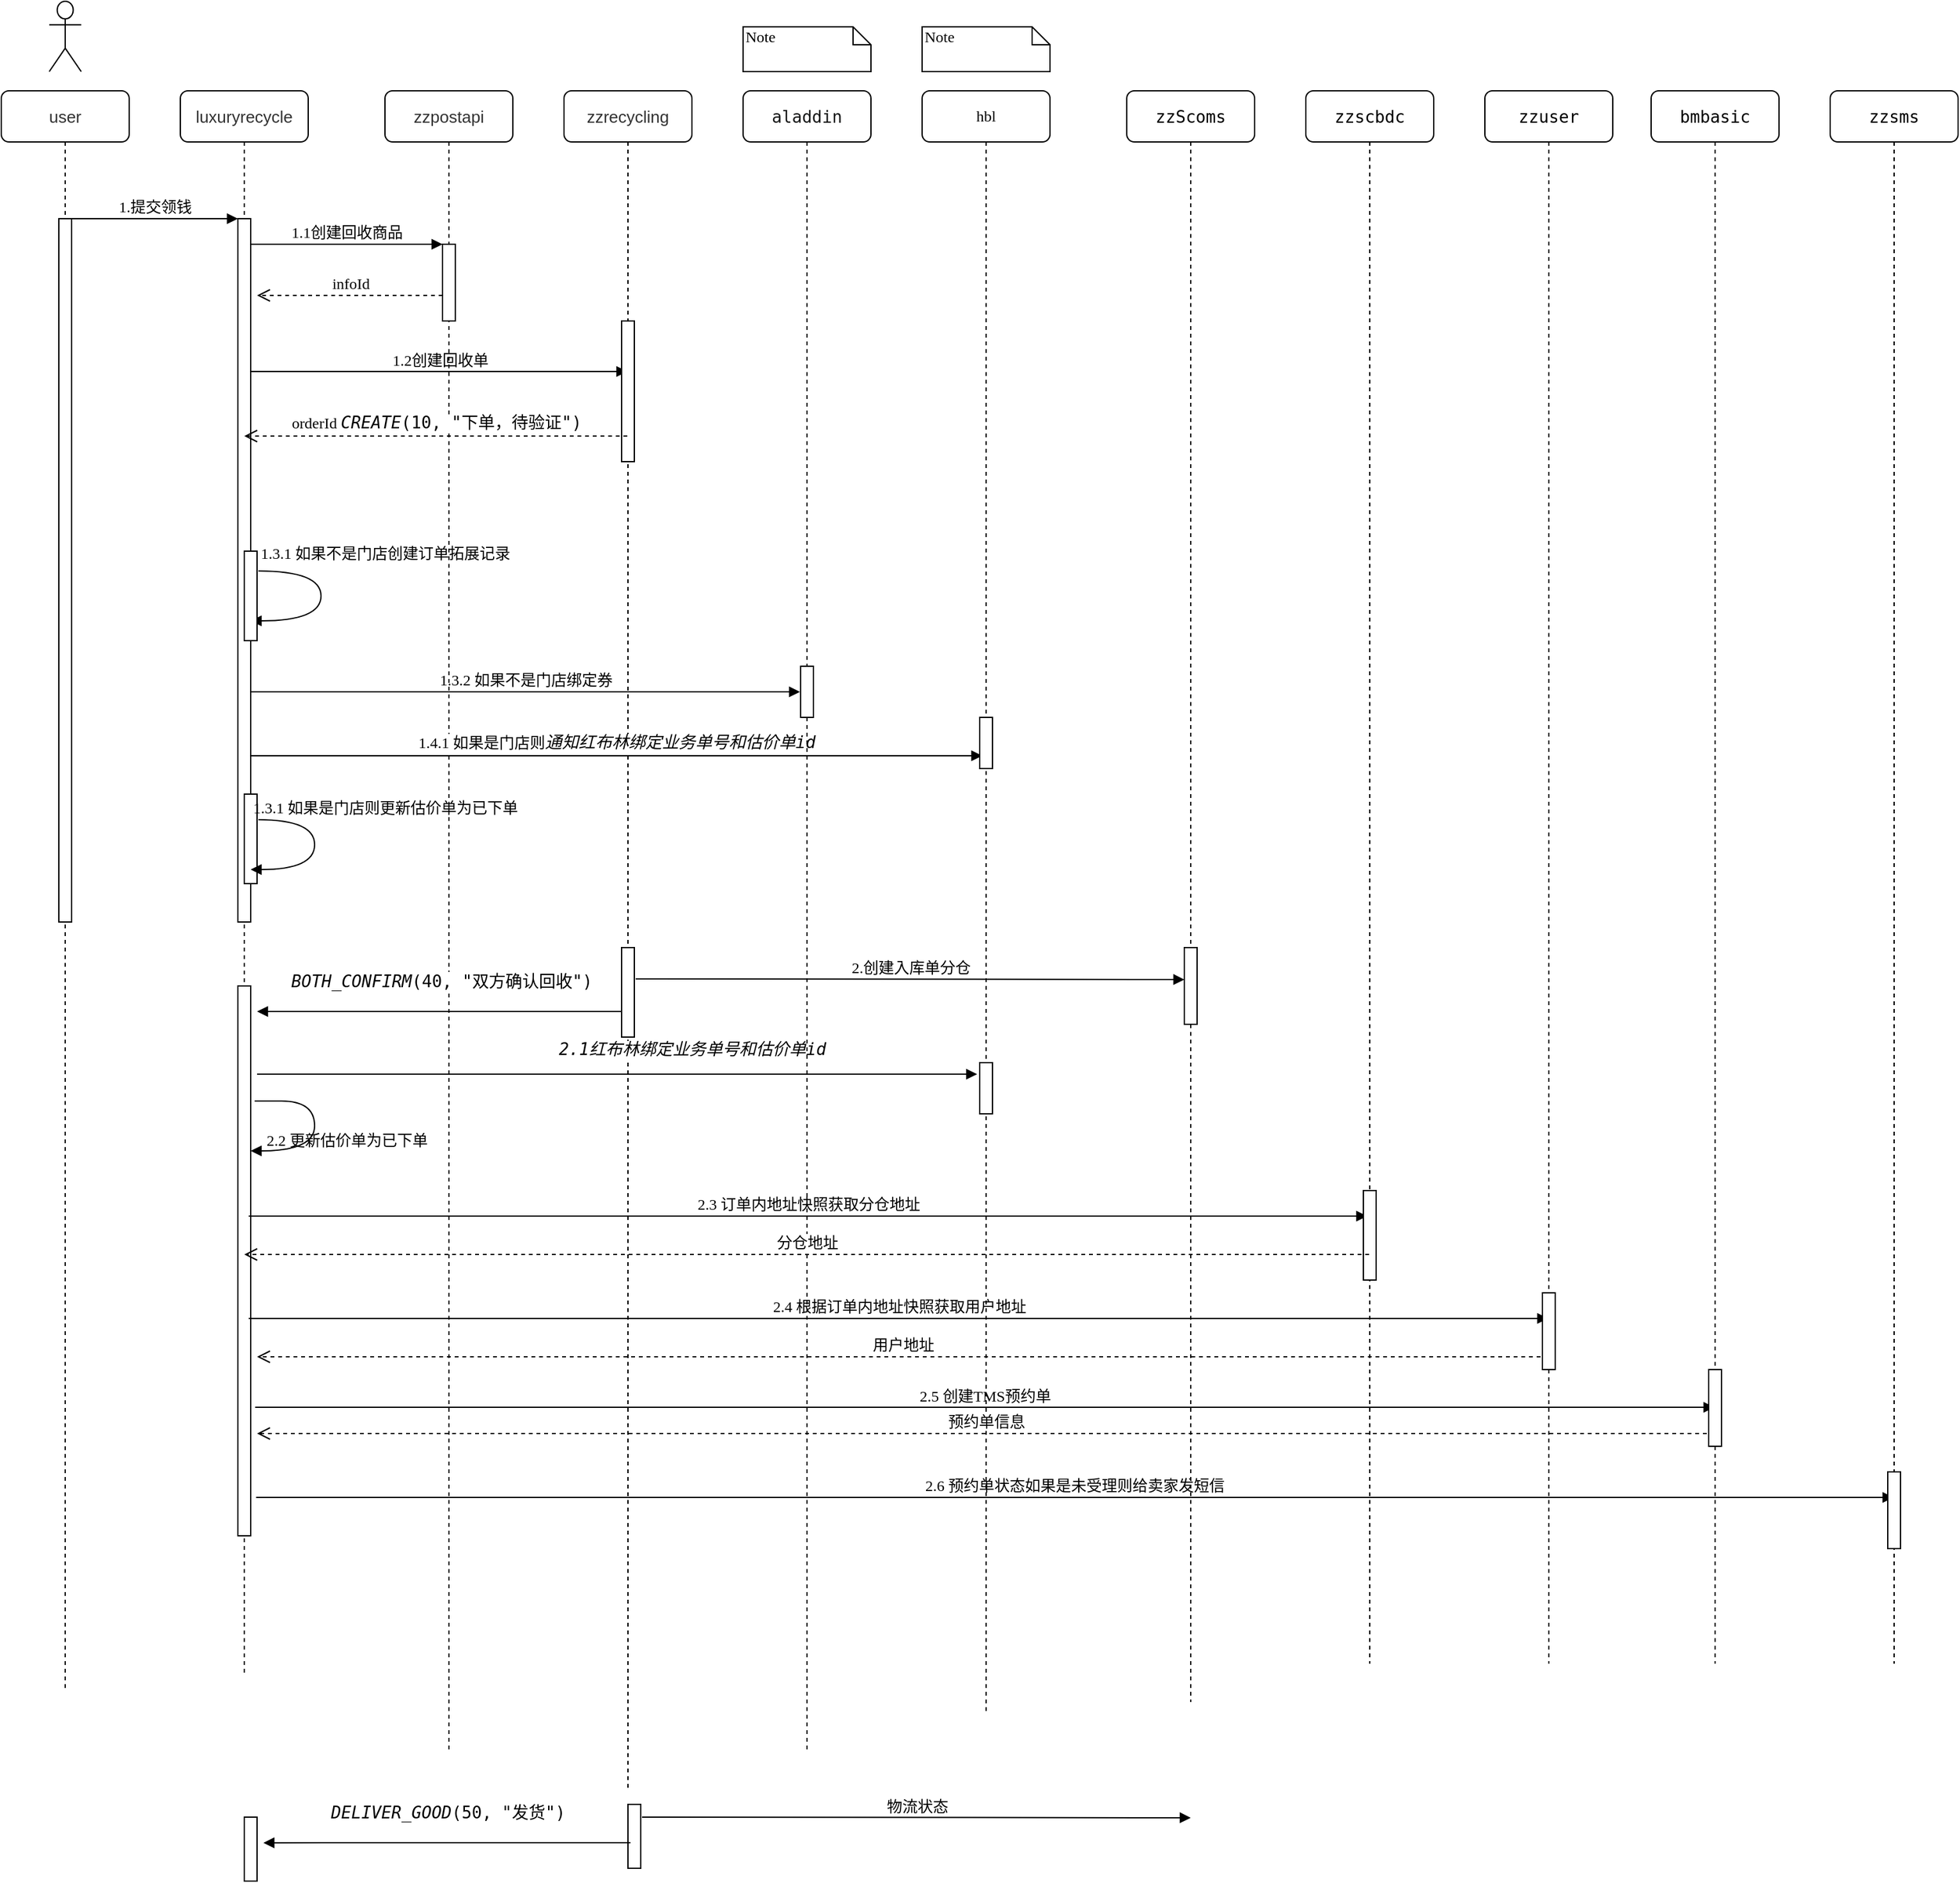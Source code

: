 <mxfile version="25.0.3">
  <diagram name="Page-1" id="13e1069c-82ec-6db2-03f1-153e76fe0fe0">
    <mxGraphModel dx="1266" dy="650" grid="1" gridSize="10" guides="1" tooltips="1" connect="1" arrows="1" fold="1" page="1" pageScale="1" pageWidth="2336" pageHeight="1654" background="none" math="0" shadow="0">
      <root>
        <mxCell id="0" />
        <mxCell id="1" parent="0" />
        <mxCell id="7baba1c4bc27f4b0-2" value="&lt;span style=&quot;color: rgb(50, 50, 50); font-family: &amp;quot;Microsoft YaHei&amp;quot;, 微软雅黑, Arial; font-size: 13px; background-color: rgba(255, 255, 255, 0.01);&quot;&gt;luxuryrecycle&lt;/span&gt;" style="shape=umlLifeline;perimeter=lifelinePerimeter;whiteSpace=wrap;html=1;container=1;collapsible=0;recursiveResize=0;outlineConnect=0;rounded=1;shadow=0;comic=0;labelBackgroundColor=none;strokeWidth=1;fontFamily=Verdana;fontSize=12;align=center;" parent="1" vertex="1">
          <mxGeometry x="240" y="80" width="100" height="1240" as="geometry" />
        </mxCell>
        <mxCell id="7baba1c4bc27f4b0-10" value="" style="html=1;points=[];perimeter=orthogonalPerimeter;rounded=0;shadow=0;comic=0;labelBackgroundColor=none;strokeWidth=1;fontFamily=Verdana;fontSize=12;align=center;" parent="7baba1c4bc27f4b0-2" vertex="1">
          <mxGeometry x="45" y="100" width="10" height="550" as="geometry" />
        </mxCell>
        <mxCell id="QEIL0zHNM75cnl0F3Fqv-4" value="1.3.1 如果不是门店创建订单拓展记录" style="html=1;verticalAlign=bottom;endArrow=block;labelBackgroundColor=none;fontFamily=Verdana;fontSize=12;elbow=vertical;edgeStyle=orthogonalEdgeStyle;curved=1;exitX=1.066;exitY=0.713;exitPerimeter=0;align=center;" parent="7baba1c4bc27f4b0-2" edge="1">
          <mxGeometry x="-0.315" y="50" relative="1" as="geometry">
            <mxPoint x="61" y="375.5" as="sourcePoint" />
            <mxPoint x="55" y="414.5" as="targetPoint" />
            <Array as="points">
              <mxPoint x="110" y="375.5" />
              <mxPoint x="110" y="414.5" />
            </Array>
            <mxPoint y="-5" as="offset" />
          </mxGeometry>
        </mxCell>
        <mxCell id="QEIL0zHNM75cnl0F3Fqv-5" value="" style="html=1;points=[];perimeter=orthogonalPerimeter;rounded=0;shadow=0;comic=0;labelBackgroundColor=none;strokeWidth=1;fontFamily=Verdana;fontSize=12;align=center;" parent="7baba1c4bc27f4b0-2" vertex="1">
          <mxGeometry x="50" y="360" width="10" height="70" as="geometry" />
        </mxCell>
        <mxCell id="QEIL0zHNM75cnl0F3Fqv-9" value="1.3.2 如果不是门店绑定券" style="html=1;verticalAlign=bottom;endArrow=block;labelBackgroundColor=none;fontFamily=Verdana;fontSize=12;edgeStyle=elbowEdgeStyle;elbow=horizontal;" parent="7baba1c4bc27f4b0-2" edge="1">
          <mxGeometry relative="1" as="geometry">
            <mxPoint x="55" y="470" as="sourcePoint" />
            <mxPoint x="484.5" y="470" as="targetPoint" />
          </mxGeometry>
        </mxCell>
        <mxCell id="FXH2Ixe-mfoifMFyd7sT-4" value="" style="html=1;points=[];perimeter=orthogonalPerimeter;rounded=0;shadow=0;comic=0;labelBackgroundColor=none;strokeWidth=1;fontFamily=Verdana;fontSize=12;align=center;" vertex="1" parent="7baba1c4bc27f4b0-2">
          <mxGeometry x="50" y="550" width="10" height="70" as="geometry" />
        </mxCell>
        <mxCell id="FXH2Ixe-mfoifMFyd7sT-5" value="1.3.1 如果是门店则更新估价单为已下单" style="html=1;verticalAlign=bottom;endArrow=block;labelBackgroundColor=none;fontFamily=Verdana;fontSize=12;elbow=vertical;edgeStyle=orthogonalEdgeStyle;curved=1;exitX=1.066;exitY=0.713;exitPerimeter=0;align=center;" edge="1" parent="7baba1c4bc27f4b0-2">
          <mxGeometry x="-0.338" y="55" relative="1" as="geometry">
            <mxPoint x="61" y="570" as="sourcePoint" />
            <mxPoint x="55" y="609" as="targetPoint" />
            <Array as="points">
              <mxPoint x="105" y="570" />
              <mxPoint x="105" y="609" />
            </Array>
            <mxPoint as="offset" />
          </mxGeometry>
        </mxCell>
        <mxCell id="FXH2Ixe-mfoifMFyd7sT-7" value="" style="html=1;points=[];perimeter=orthogonalPerimeter;rounded=0;shadow=0;comic=0;labelBackgroundColor=none;strokeColor=#000000;strokeWidth=1;fillColor=#FFFFFF;fontFamily=Verdana;fontSize=12;fontColor=#000000;align=center;" vertex="1" parent="7baba1c4bc27f4b0-2">
          <mxGeometry x="45" y="700" width="10" height="430" as="geometry" />
        </mxCell>
        <mxCell id="FXH2Ixe-mfoifMFyd7sT-22" value="2.2 更新估价单为已下单" style="html=1;verticalAlign=bottom;endArrow=block;labelBackgroundColor=none;fontFamily=Verdana;fontSize=12;elbow=vertical;edgeStyle=orthogonalEdgeStyle;curved=1;align=center;" edge="1" parent="7baba1c4bc27f4b0-2">
          <mxGeometry x="0.324" y="25" relative="1" as="geometry">
            <mxPoint x="60" y="790" as="sourcePoint" />
            <mxPoint x="55" y="829" as="targetPoint" />
            <Array as="points">
              <mxPoint x="53" y="790" />
              <mxPoint x="105" y="790" />
              <mxPoint x="105" y="829" />
            </Array>
            <mxPoint x="25" y="-24" as="offset" />
          </mxGeometry>
        </mxCell>
        <mxCell id="7baba1c4bc27f4b0-3" value="&lt;span style=&quot;color: rgb(50, 50, 50); font-family: &amp;quot;Microsoft YaHei&amp;quot;, 微软雅黑, Arial; font-size: 13px; background-color: rgba(255, 255, 255, 0.01);&quot;&gt;zzpostapi&lt;/span&gt;" style="shape=umlLifeline;perimeter=lifelinePerimeter;whiteSpace=wrap;html=1;container=1;collapsible=0;recursiveResize=0;outlineConnect=0;rounded=1;shadow=0;comic=0;labelBackgroundColor=none;strokeWidth=1;fontFamily=Verdana;fontSize=12;align=center;" parent="1" vertex="1">
          <mxGeometry x="400" y="80" width="100" height="1300" as="geometry" />
        </mxCell>
        <mxCell id="7baba1c4bc27f4b0-13" value="" style="html=1;points=[];perimeter=orthogonalPerimeter;rounded=0;shadow=0;comic=0;labelBackgroundColor=none;strokeWidth=1;fontFamily=Verdana;fontSize=12;align=center;" parent="7baba1c4bc27f4b0-3" vertex="1">
          <mxGeometry x="45" y="120" width="10" height="60" as="geometry" />
        </mxCell>
        <mxCell id="QEIL0zHNM75cnl0F3Fqv-3" value="infoId" style="html=1;verticalAlign=bottom;endArrow=open;dashed=1;endSize=8;labelBackgroundColor=none;fontFamily=Verdana;fontSize=12;edgeStyle=elbowEdgeStyle;elbow=vertical;" parent="7baba1c4bc27f4b0-3" edge="1">
          <mxGeometry relative="1" as="geometry">
            <mxPoint x="-100" y="160" as="targetPoint" />
            <Array as="points">
              <mxPoint x="-10" y="160" />
              <mxPoint x="20" y="160" />
            </Array>
            <mxPoint x="45" y="160" as="sourcePoint" />
          </mxGeometry>
        </mxCell>
        <mxCell id="QEIL0zHNM75cnl0F3Fqv-7" value="1.2创建回收单" style="html=1;verticalAlign=bottom;endArrow=block;labelBackgroundColor=none;fontFamily=Verdana;fontSize=12;edgeStyle=elbowEdgeStyle;elbow=vertical;" parent="7baba1c4bc27f4b0-3" target="7baba1c4bc27f4b0-4" edge="1">
          <mxGeometry relative="1" as="geometry">
            <mxPoint x="-105" y="219.5" as="sourcePoint" />
            <mxPoint x="45" y="219.5" as="targetPoint" />
          </mxGeometry>
        </mxCell>
        <mxCell id="FXH2Ixe-mfoifMFyd7sT-9" value="&lt;div style=&quot;&quot;&gt;&lt;pre style=&quot;font-family: &amp;quot;JetBrains Mono&amp;quot;, monospace; font-size: 9.8pt;&quot;&gt;&lt;span style=&quot;background-color: rgb(255, 255, 255);&quot;&gt;&lt;span style=&quot;font-style: italic;&quot;&gt;BOTH_CONFIRM&lt;/span&gt;(&lt;span style=&quot;font-size: 9.8pt; white-space-collapse: collapse;&quot;&gt;40&lt;/span&gt;&lt;span style=&quot;font-size: 9.8pt; white-space-collapse: collapse;&quot;&gt;, &lt;/span&gt;&lt;span style=&quot;font-size: 9.8pt; white-space-collapse: collapse;&quot;&gt;&quot;&lt;/span&gt;&lt;span style=&quot;font-size: 9.8pt; white-space-collapse: collapse; font-family: Menlo-Regular, monospace;&quot;&gt;双方确认回收&lt;/span&gt;&lt;span style=&quot;font-size: 9.8pt; white-space-collapse: collapse;&quot;&gt;&quot;&lt;/span&gt;&lt;span style=&quot;font-size: 9.8pt; white-space-collapse: collapse;&quot;&gt;)&lt;/span&gt;&lt;/span&gt;&lt;/pre&gt;&lt;/div&gt;" style="html=1;verticalAlign=bottom;endArrow=block;labelBackgroundColor=none;fontFamily=Verdana;fontSize=12;edgeStyle=elbowEdgeStyle;elbow=horizontal;" edge="1" parent="7baba1c4bc27f4b0-3">
          <mxGeometry relative="1" as="geometry">
            <mxPoint x="187" y="720" as="sourcePoint" />
            <mxPoint x="-100" y="720" as="targetPoint" />
            <Array as="points">
              <mxPoint x="40" y="735" />
            </Array>
          </mxGeometry>
        </mxCell>
        <mxCell id="FXH2Ixe-mfoifMFyd7sT-24" value="2.3 订单内地址快照获取分仓地址" style="html=1;verticalAlign=bottom;endArrow=block;labelBackgroundColor=none;fontFamily=Verdana;fontSize=12;edgeStyle=elbowEdgeStyle;elbow=vertical;exitX=1;exitY=0.835;exitDx=0;exitDy=0;exitPerimeter=0;" edge="1" parent="7baba1c4bc27f4b0-3">
          <mxGeometry relative="1" as="geometry">
            <mxPoint x="-106.5" y="880.0" as="sourcePoint" />
            <mxPoint x="768" y="880.1" as="targetPoint" />
          </mxGeometry>
        </mxCell>
        <mxCell id="FXH2Ixe-mfoifMFyd7sT-34" value="2.4 根据订单内地址快照获取用户地址" style="html=1;verticalAlign=bottom;endArrow=block;labelBackgroundColor=none;fontFamily=Verdana;fontSize=12;edgeStyle=elbowEdgeStyle;elbow=vertical;exitX=1;exitY=0.835;exitDx=0;exitDy=0;exitPerimeter=0;" edge="1" parent="7baba1c4bc27f4b0-3" target="FXH2Ixe-mfoifMFyd7sT-30">
          <mxGeometry relative="1" as="geometry">
            <mxPoint x="-106.5" y="960" as="sourcePoint" />
            <mxPoint x="768" y="960.1" as="targetPoint" />
          </mxGeometry>
        </mxCell>
        <mxCell id="7baba1c4bc27f4b0-4" value="&lt;span style=&quot;color: rgb(50, 50, 50); font-family: &amp;quot;Microsoft YaHei&amp;quot;, 微软雅黑, Arial; font-size: 13px; background-color: rgba(255, 255, 255, 0.01);&quot;&gt;zzrecycling&lt;/span&gt;" style="shape=umlLifeline;perimeter=lifelinePerimeter;whiteSpace=wrap;html=1;container=1;collapsible=0;recursiveResize=0;outlineConnect=0;rounded=1;shadow=0;comic=0;labelBackgroundColor=none;strokeWidth=1;fontFamily=Verdana;fontSize=12;align=center;" parent="1" vertex="1">
          <mxGeometry x="540" y="80" width="100" height="1330" as="geometry" />
        </mxCell>
        <mxCell id="FXH2Ixe-mfoifMFyd7sT-3" value="&lt;span style=&quot;background-color: rgb(255, 255, 255);&quot;&gt;1.4.1 如果是门店则&lt;span style=&quot;font-family: Menlo-Regular, monospace; font-size: 9.8pt; font-style: italic;&quot;&gt;通知红布林绑定业务单号和估价单&lt;/span&gt;&lt;span style=&quot;font-size: 9.8pt; font-style: italic; font-family: &amp;quot;JetBrains Mono&amp;quot;, monospace;&quot;&gt;id&lt;/span&gt;&lt;/span&gt;" style="html=1;verticalAlign=bottom;endArrow=block;labelBackgroundColor=none;fontFamily=Verdana;fontSize=12;edgeStyle=elbowEdgeStyle;elbow=horizontal;entryX=0.2;entryY=0.75;entryDx=0;entryDy=0;entryPerimeter=0;" edge="1" parent="7baba1c4bc27f4b0-4" target="FXH2Ixe-mfoifMFyd7sT-1">
          <mxGeometry relative="1" as="geometry">
            <mxPoint x="-245" y="520" as="sourcePoint" />
            <mxPoint x="321" y="520" as="targetPoint" />
          </mxGeometry>
        </mxCell>
        <mxCell id="FXH2Ixe-mfoifMFyd7sT-12" value="" style="html=1;points=[];perimeter=orthogonalPerimeter;rounded=0;shadow=0;comic=0;labelBackgroundColor=none;strokeWidth=1;fontFamily=Verdana;fontSize=12;align=center;" vertex="1" parent="7baba1c4bc27f4b0-4">
          <mxGeometry x="45" y="670" width="10" height="70" as="geometry" />
        </mxCell>
        <mxCell id="FXH2Ixe-mfoifMFyd7sT-20" value="&lt;span style=&quot;background-color: rgb(255, 255, 255);&quot;&gt;&lt;span style=&quot;font-family: Menlo-Regular, monospace; font-size: 9.8pt; font-style: italic;&quot;&gt;2.1红布林绑定业务单号和估价单&lt;/span&gt;&lt;span style=&quot;font-size: 9.8pt; font-style: italic; font-family: &amp;quot;JetBrains Mono&amp;quot;, monospace;&quot;&gt;id&lt;/span&gt;&lt;/span&gt;" style="html=1;verticalAlign=bottom;endArrow=block;labelBackgroundColor=none;fontFamily=Verdana;fontSize=12;edgeStyle=elbowEdgeStyle;elbow=horizontal;entryX=-0.2;entryY=0.225;entryDx=0;entryDy=0;entryPerimeter=0;" edge="1" parent="7baba1c4bc27f4b0-4" target="FXH2Ixe-mfoifMFyd7sT-21">
          <mxGeometry x="0.208" y="9" relative="1" as="geometry">
            <mxPoint x="-240" y="769" as="sourcePoint" />
            <mxPoint x="332" y="770" as="targetPoint" />
            <mxPoint as="offset" />
          </mxGeometry>
        </mxCell>
        <mxCell id="7baba1c4bc27f4b0-5" value="&lt;div style=&quot;&quot;&gt;&lt;pre style=&quot;font-family: &amp;quot;JetBrains Mono&amp;quot;, monospace; font-size: 9.8pt;&quot;&gt;&lt;font style=&quot;background-color: rgb(255, 255, 255);&quot; color=&quot;#161717&quot;&gt;aladdin&lt;/font&gt;&lt;/pre&gt;&lt;/div&gt;" style="shape=umlLifeline;perimeter=lifelinePerimeter;whiteSpace=wrap;html=1;container=1;collapsible=0;recursiveResize=0;outlineConnect=0;rounded=1;shadow=0;comic=0;labelBackgroundColor=none;strokeWidth=1;fontFamily=Verdana;fontSize=12;align=center;" parent="1" vertex="1">
          <mxGeometry x="680" y="80" width="100" height="1300" as="geometry" />
        </mxCell>
        <mxCell id="7baba1c4bc27f4b0-19" value="" style="html=1;points=[];perimeter=orthogonalPerimeter;rounded=0;shadow=0;comic=0;labelBackgroundColor=none;strokeWidth=1;fontFamily=Verdana;fontSize=12;align=center;" parent="7baba1c4bc27f4b0-5" vertex="1">
          <mxGeometry x="45" y="450" width="10" height="40" as="geometry" />
        </mxCell>
        <mxCell id="FXH2Ixe-mfoifMFyd7sT-42" value="2.6 预约单状态如果是未受理则给卖家发短信" style="html=1;verticalAlign=bottom;endArrow=block;labelBackgroundColor=none;fontFamily=Verdana;fontSize=12;edgeStyle=elbowEdgeStyle;elbow=vertical;exitX=1;exitY=0.835;exitDx=0;exitDy=0;exitPerimeter=0;" edge="1" parent="7baba1c4bc27f4b0-5" target="FXH2Ixe-mfoifMFyd7sT-39">
          <mxGeometry relative="1" as="geometry">
            <mxPoint x="-380.75" y="1100" as="sourcePoint" />
            <mxPoint x="760.75" y="1100.5" as="targetPoint" />
          </mxGeometry>
        </mxCell>
        <mxCell id="7baba1c4bc27f4b0-6" value="hbl" style="shape=umlLifeline;perimeter=lifelinePerimeter;whiteSpace=wrap;html=1;container=1;collapsible=0;recursiveResize=0;outlineConnect=0;rounded=1;shadow=0;comic=0;labelBackgroundColor=none;strokeWidth=1;fontFamily=Verdana;fontSize=12;align=center;" parent="1" vertex="1">
          <mxGeometry x="820" y="80" width="100" height="1270" as="geometry" />
        </mxCell>
        <mxCell id="FXH2Ixe-mfoifMFyd7sT-1" value="" style="html=1;points=[];perimeter=orthogonalPerimeter;rounded=0;shadow=0;comic=0;labelBackgroundColor=none;strokeWidth=1;fontFamily=Verdana;fontSize=12;align=center;" vertex="1" parent="7baba1c4bc27f4b0-6">
          <mxGeometry x="45" y="490" width="10" height="40" as="geometry" />
        </mxCell>
        <mxCell id="FXH2Ixe-mfoifMFyd7sT-14" value="2.创建入库单分仓" style="html=1;verticalAlign=bottom;endArrow=block;labelBackgroundColor=none;fontFamily=Verdana;fontSize=12;edgeStyle=elbowEdgeStyle;elbow=vertical;exitX=0.9;exitY=0.54;exitDx=0;exitDy=0;exitPerimeter=0;entryX=-0.2;entryY=0.56;entryDx=0;entryDy=0;entryPerimeter=0;" edge="1" parent="7baba1c4bc27f4b0-6">
          <mxGeometry relative="1" as="geometry">
            <mxPoint x="-224" y="694.5" as="sourcePoint" />
            <mxPoint x="205" y="695.5" as="targetPoint" />
          </mxGeometry>
        </mxCell>
        <mxCell id="FXH2Ixe-mfoifMFyd7sT-21" value="" style="html=1;points=[];perimeter=orthogonalPerimeter;rounded=0;shadow=0;comic=0;labelBackgroundColor=none;strokeWidth=1;fontFamily=Verdana;fontSize=12;align=center;" vertex="1" parent="7baba1c4bc27f4b0-6">
          <mxGeometry x="45" y="760" width="10" height="40" as="geometry" />
        </mxCell>
        <mxCell id="FXH2Ixe-mfoifMFyd7sT-35" value="&lt;span style=&quot;background-color: rgb(255, 255, 255);&quot;&gt;用户地址&lt;/span&gt;" style="html=1;verticalAlign=bottom;endArrow=open;dashed=1;endSize=8;labelBackgroundColor=none;fontFamily=Verdana;fontSize=12;edgeStyle=elbowEdgeStyle;elbow=horizontal;" edge="1" parent="7baba1c4bc27f4b0-6" source="FXH2Ixe-mfoifMFyd7sT-30">
          <mxGeometry relative="1" as="geometry">
            <mxPoint x="-520" y="990" as="targetPoint" />
            <Array as="points">
              <mxPoint x="-20" y="990" />
              <mxPoint x="10" y="990" />
            </Array>
            <mxPoint x="360" y="990" as="sourcePoint" />
          </mxGeometry>
        </mxCell>
        <mxCell id="7baba1c4bc27f4b0-8" value="&lt;span style=&quot;color: rgb(50, 50, 50); font-family: &amp;quot;Microsoft YaHei&amp;quot;, 微软雅黑, Arial; font-size: 13px; background-color: rgba(255, 255, 255, 0.01);&quot;&gt;user&lt;/span&gt;" style="shape=umlLifeline;perimeter=lifelinePerimeter;whiteSpace=wrap;html=1;container=1;collapsible=0;recursiveResize=0;outlineConnect=0;rounded=1;shadow=0;comic=0;labelBackgroundColor=none;strokeWidth=1;fontFamily=Verdana;fontSize=12;align=center;" parent="1" vertex="1">
          <mxGeometry x="100" y="80" width="100" height="1250" as="geometry" />
        </mxCell>
        <mxCell id="7baba1c4bc27f4b0-9" value="" style="html=1;points=[];perimeter=orthogonalPerimeter;rounded=0;shadow=0;comic=0;labelBackgroundColor=none;strokeWidth=1;fontFamily=Verdana;fontSize=12;align=center;" parent="7baba1c4bc27f4b0-8" vertex="1">
          <mxGeometry x="45" y="100" width="10" height="550" as="geometry" />
        </mxCell>
        <mxCell id="7baba1c4bc27f4b0-16" value="" style="html=1;points=[];perimeter=orthogonalPerimeter;rounded=0;shadow=0;comic=0;labelBackgroundColor=none;strokeWidth=1;fontFamily=Verdana;fontSize=12;align=center;" parent="1" vertex="1">
          <mxGeometry x="585" y="260" width="10" height="110" as="geometry" />
        </mxCell>
        <mxCell id="7baba1c4bc27f4b0-11" value="1.提交领钱" style="html=1;verticalAlign=bottom;endArrow=block;entryX=0;entryY=0;labelBackgroundColor=none;fontFamily=Verdana;fontSize=12;edgeStyle=elbowEdgeStyle;elbow=vertical;" parent="1" source="7baba1c4bc27f4b0-9" target="7baba1c4bc27f4b0-10" edge="1">
          <mxGeometry relative="1" as="geometry">
            <mxPoint x="220" y="190" as="sourcePoint" />
          </mxGeometry>
        </mxCell>
        <mxCell id="7baba1c4bc27f4b0-14" value="1.1创建回收商品" style="html=1;verticalAlign=bottom;endArrow=block;entryX=0;entryY=0;labelBackgroundColor=none;fontFamily=Verdana;fontSize=12;edgeStyle=elbowEdgeStyle;elbow=vertical;" parent="1" source="7baba1c4bc27f4b0-10" target="7baba1c4bc27f4b0-13" edge="1">
          <mxGeometry relative="1" as="geometry">
            <mxPoint x="370" y="200" as="sourcePoint" />
          </mxGeometry>
        </mxCell>
        <mxCell id="7baba1c4bc27f4b0-44" value="Note" style="shape=note;whiteSpace=wrap;html=1;size=14;verticalAlign=top;align=left;spacingTop=-6;rounded=0;shadow=0;comic=0;labelBackgroundColor=none;strokeWidth=1;fontFamily=Verdana;fontSize=12" parent="1" vertex="1">
          <mxGeometry x="680" y="30" width="100" height="35" as="geometry" />
        </mxCell>
        <mxCell id="7baba1c4bc27f4b0-45" value="Note" style="shape=note;whiteSpace=wrap;html=1;size=14;verticalAlign=top;align=left;spacingTop=-6;rounded=0;shadow=0;comic=0;labelBackgroundColor=none;strokeWidth=1;fontFamily=Verdana;fontSize=12" parent="1" vertex="1">
          <mxGeometry x="820" y="30" width="100" height="35" as="geometry" />
        </mxCell>
        <mxCell id="QEIL0zHNM75cnl0F3Fqv-1" value="" style="shape=umlActor;verticalLabelPosition=bottom;verticalAlign=top;html=1;" parent="1" vertex="1">
          <mxGeometry x="137.5" y="10" width="25" height="55" as="geometry" />
        </mxCell>
        <mxCell id="QEIL0zHNM75cnl0F3Fqv-8" value="&lt;span style=&quot;background-color: rgb(255, 255, 255);&quot;&gt;orderId&amp;nbsp;&lt;span style=&quot;font-family: &amp;quot;JetBrains Mono&amp;quot;, monospace; font-size: 9.8pt; font-style: italic;&quot;&gt;CREATE&lt;/span&gt;&lt;span style=&quot;font-family: &amp;quot;JetBrains Mono&amp;quot;, monospace; font-size: 9.8pt;&quot;&gt;(&lt;/span&gt;&lt;span style=&quot;font-family: &amp;quot;JetBrains Mono&amp;quot;, monospace; font-size: 9.8pt;&quot;&gt;10&lt;/span&gt;&lt;span style=&quot;font-family: &amp;quot;JetBrains Mono&amp;quot;, monospace; font-size: 9.8pt;&quot;&gt;, &lt;/span&gt;&lt;span style=&quot;font-family: &amp;quot;JetBrains Mono&amp;quot;, monospace; font-size: 9.8pt;&quot;&gt;&quot;&lt;/span&gt;&lt;span style=&quot;font-size: 9.8pt; font-family: Menlo-Regular, monospace;&quot;&gt;下单，待验证&lt;/span&gt;&lt;span style=&quot;font-family: &amp;quot;JetBrains Mono&amp;quot;, monospace; font-size: 9.8pt;&quot;&gt;&quot;)&lt;/span&gt;&lt;/span&gt;" style="html=1;verticalAlign=bottom;endArrow=open;dashed=1;endSize=8;labelBackgroundColor=none;fontFamily=Verdana;fontSize=12;edgeStyle=elbowEdgeStyle;elbow=vertical;" parent="1" source="7baba1c4bc27f4b0-4" edge="1">
          <mxGeometry relative="1" as="geometry">
            <mxPoint x="290" y="350" as="targetPoint" />
            <Array as="points">
              <mxPoint x="380" y="350" />
              <mxPoint x="410" y="350" />
            </Array>
            <mxPoint x="560" y="350" as="sourcePoint" />
          </mxGeometry>
        </mxCell>
        <mxCell id="FXH2Ixe-mfoifMFyd7sT-10" value="&lt;div style=&quot;&quot;&gt;&lt;pre style=&quot;font-family: &amp;quot;JetBrains Mono&amp;quot;, monospace; font-size: 9.8pt;&quot;&gt;&lt;span style=&quot;background-color: rgb(255, 255, 255);&quot;&gt;zzScoms&lt;/span&gt;&lt;/pre&gt;&lt;/div&gt;" style="shape=umlLifeline;perimeter=lifelinePerimeter;whiteSpace=wrap;html=1;container=1;collapsible=0;recursiveResize=0;outlineConnect=0;rounded=1;shadow=0;comic=0;labelBackgroundColor=none;strokeWidth=1;fontFamily=Verdana;fontSize=12;align=center;" vertex="1" parent="1">
          <mxGeometry x="980" y="80" width="100" height="1260" as="geometry" />
        </mxCell>
        <mxCell id="FXH2Ixe-mfoifMFyd7sT-13" value="" style="html=1;points=[];perimeter=orthogonalPerimeter;rounded=0;shadow=0;comic=0;labelBackgroundColor=none;strokeWidth=1;fontFamily=Verdana;fontSize=12;align=center;" vertex="1" parent="FXH2Ixe-mfoifMFyd7sT-10">
          <mxGeometry x="45" y="670" width="10" height="60" as="geometry" />
        </mxCell>
        <mxCell id="FXH2Ixe-mfoifMFyd7sT-38" value="2.5 创建TMS预约单" style="html=1;verticalAlign=bottom;endArrow=block;labelBackgroundColor=none;fontFamily=Verdana;fontSize=12;edgeStyle=elbowEdgeStyle;elbow=vertical;exitX=1;exitY=0.835;exitDx=0;exitDy=0;exitPerimeter=0;" edge="1" parent="FXH2Ixe-mfoifMFyd7sT-10" target="FXH2Ixe-mfoifMFyd7sT-36">
          <mxGeometry relative="1" as="geometry">
            <mxPoint x="-681.5" y="1029.5" as="sourcePoint" />
            <mxPoint x="335" y="1029.5" as="targetPoint" />
          </mxGeometry>
        </mxCell>
        <mxCell id="FXH2Ixe-mfoifMFyd7sT-41" value="&lt;span style=&quot;background-color: rgb(255, 255, 255);&quot;&gt;预约单信息&lt;/span&gt;" style="html=1;verticalAlign=bottom;endArrow=open;dashed=1;endSize=8;labelBackgroundColor=none;fontFamily=Verdana;fontSize=12;edgeStyle=elbowEdgeStyle;elbow=horizontal;" edge="1" parent="FXH2Ixe-mfoifMFyd7sT-10" source="FXH2Ixe-mfoifMFyd7sT-36">
          <mxGeometry relative="1" as="geometry">
            <mxPoint x="-680" y="1050" as="targetPoint" />
            <Array as="points">
              <mxPoint x="-180" y="1050" />
              <mxPoint x="-150" y="1050" />
            </Array>
            <mxPoint x="330" y="1050" as="sourcePoint" />
          </mxGeometry>
        </mxCell>
        <mxCell id="FXH2Ixe-mfoifMFyd7sT-26" value="&lt;div style=&quot;&quot;&gt;&lt;pre style=&quot;font-family: &amp;quot;JetBrains Mono&amp;quot;, monospace; font-size: 9.8pt;&quot;&gt;&lt;span style=&quot;background-color: rgb(255, 255, 255);&quot;&gt;zzscbdc&lt;/span&gt;&lt;/pre&gt;&lt;/div&gt;" style="shape=umlLifeline;perimeter=lifelinePerimeter;whiteSpace=wrap;html=1;container=1;collapsible=0;recursiveResize=0;outlineConnect=0;rounded=1;shadow=0;comic=0;labelBackgroundColor=none;strokeWidth=1;fontFamily=Verdana;fontSize=12;align=center;" vertex="1" parent="1">
          <mxGeometry x="1120" y="80" width="100" height="1230" as="geometry" />
        </mxCell>
        <mxCell id="FXH2Ixe-mfoifMFyd7sT-27" value="" style="html=1;points=[];perimeter=orthogonalPerimeter;rounded=0;shadow=0;comic=0;labelBackgroundColor=none;strokeWidth=1;fontFamily=Verdana;fontSize=12;align=center;" vertex="1" parent="FXH2Ixe-mfoifMFyd7sT-26">
          <mxGeometry x="45" y="860" width="10" height="70" as="geometry" />
        </mxCell>
        <mxCell id="FXH2Ixe-mfoifMFyd7sT-30" value="&lt;div style=&quot;&quot;&gt;&lt;pre style=&quot;font-family: &amp;quot;JetBrains Mono&amp;quot;, monospace; font-size: 9.8pt;&quot;&gt;&lt;span style=&quot;background-color: rgb(255, 255, 255);&quot;&gt;zzuser&lt;/span&gt;&lt;/pre&gt;&lt;/div&gt;" style="shape=umlLifeline;perimeter=lifelinePerimeter;whiteSpace=wrap;html=1;container=1;collapsible=0;recursiveResize=0;outlineConnect=0;rounded=1;shadow=0;comic=0;labelBackgroundColor=none;strokeWidth=1;fontFamily=Verdana;fontSize=12;align=center;" vertex="1" parent="1">
          <mxGeometry x="1260" y="80" width="100" height="1230" as="geometry" />
        </mxCell>
        <mxCell id="FXH2Ixe-mfoifMFyd7sT-31" value="" style="html=1;points=[];perimeter=orthogonalPerimeter;rounded=0;shadow=0;comic=0;labelBackgroundColor=none;strokeWidth=1;fontFamily=Verdana;fontSize=12;align=center;" vertex="1" parent="FXH2Ixe-mfoifMFyd7sT-30">
          <mxGeometry x="45" y="940" width="10" height="60" as="geometry" />
        </mxCell>
        <mxCell id="FXH2Ixe-mfoifMFyd7sT-33" value="&lt;span style=&quot;background-color: rgb(255, 255, 255);&quot;&gt;分仓地址&lt;/span&gt;" style="html=1;verticalAlign=bottom;endArrow=open;dashed=1;endSize=8;labelBackgroundColor=none;fontFamily=Verdana;fontSize=12;edgeStyle=elbowEdgeStyle;elbow=horizontal;" edge="1" parent="1" source="FXH2Ixe-mfoifMFyd7sT-26" target="7baba1c4bc27f4b0-2">
          <mxGeometry relative="1" as="geometry">
            <mxPoint x="700" y="990" as="targetPoint" />
            <Array as="points">
              <mxPoint x="790" y="990" />
              <mxPoint x="820" y="990" />
            </Array>
            <mxPoint x="1000" y="990" as="sourcePoint" />
          </mxGeometry>
        </mxCell>
        <mxCell id="FXH2Ixe-mfoifMFyd7sT-23" value="" style="html=1;points=[];perimeter=orthogonalPerimeter;rounded=0;shadow=0;comic=0;labelBackgroundColor=none;strokeWidth=1;fontFamily=Verdana;fontSize=12;align=center;" vertex="1" parent="1">
          <mxGeometry x="290" y="1430" width="10" height="50" as="geometry" />
        </mxCell>
        <mxCell id="FXH2Ixe-mfoifMFyd7sT-15" value="" style="html=1;points=[];perimeter=orthogonalPerimeter;rounded=0;shadow=0;comic=0;labelBackgroundColor=none;strokeWidth=1;fontFamily=Verdana;fontSize=12;align=center;" vertex="1" parent="1">
          <mxGeometry x="590" y="1420" width="10" height="50" as="geometry" />
        </mxCell>
        <mxCell id="FXH2Ixe-mfoifMFyd7sT-18" value="物流状态" style="html=1;verticalAlign=bottom;endArrow=block;labelBackgroundColor=none;fontFamily=Verdana;fontSize=12;edgeStyle=elbowEdgeStyle;elbow=vertical;exitX=0.9;exitY=0.54;exitDx=0;exitDy=0;exitPerimeter=0;entryX=-0.2;entryY=0.56;entryDx=0;entryDy=0;entryPerimeter=0;" edge="1" parent="1">
          <mxGeometry relative="1" as="geometry">
            <mxPoint x="601" y="1430" as="sourcePoint" />
            <mxPoint x="1030" y="1431" as="targetPoint" />
          </mxGeometry>
        </mxCell>
        <mxCell id="FXH2Ixe-mfoifMFyd7sT-19" value="&lt;div style=&quot;&quot;&gt;&lt;pre style=&quot;font-family: &amp;quot;JetBrains Mono&amp;quot;, monospace; font-size: 9.8pt;&quot;&gt;&lt;div style=&quot;&quot;&gt;&lt;pre style=&quot;font-family: &amp;quot;JetBrains Mono&amp;quot;, monospace; font-size: 9.8pt;&quot;&gt;&lt;span style=&quot;background-color: rgb(255, 255, 255);&quot;&gt;&lt;span style=&quot;font-style: italic;&quot;&gt;DELIVER_GOOD&lt;/span&gt;(50, &quot;&lt;span style=&quot;font-family: Menlo-Regular, monospace;&quot;&gt;发货&lt;/span&gt;&quot;)&lt;/span&gt;&lt;/pre&gt;&lt;/div&gt;&lt;/pre&gt;&lt;/div&gt;" style="html=1;verticalAlign=bottom;endArrow=block;labelBackgroundColor=none;fontFamily=Verdana;fontSize=12;edgeStyle=elbowEdgeStyle;elbow=horizontal;entryX=0.8;entryY=0.167;entryDx=0;entryDy=0;entryPerimeter=0;" edge="1" parent="1">
          <mxGeometry relative="1" as="geometry">
            <mxPoint x="592" y="1450" as="sourcePoint" />
            <mxPoint x="305" y="1450.09" as="targetPoint" />
            <Array as="points">
              <mxPoint x="445" y="1465" />
            </Array>
          </mxGeometry>
        </mxCell>
        <mxCell id="FXH2Ixe-mfoifMFyd7sT-36" value="&lt;div style=&quot;&quot;&gt;&lt;pre style=&quot;font-family: &amp;quot;JetBrains Mono&amp;quot;, monospace; font-size: 9.8pt;&quot;&gt;&lt;span style=&quot;background-color: rgb(255, 255, 255);&quot;&gt;bmbasic&lt;/span&gt;&lt;/pre&gt;&lt;/div&gt;" style="shape=umlLifeline;perimeter=lifelinePerimeter;whiteSpace=wrap;html=1;container=1;collapsible=0;recursiveResize=0;outlineConnect=0;rounded=1;shadow=0;comic=0;labelBackgroundColor=none;strokeWidth=1;fontFamily=Verdana;fontSize=12;align=center;" vertex="1" parent="1">
          <mxGeometry x="1390" y="80" width="100" height="1230" as="geometry" />
        </mxCell>
        <mxCell id="FXH2Ixe-mfoifMFyd7sT-37" value="" style="html=1;points=[];perimeter=orthogonalPerimeter;rounded=0;shadow=0;comic=0;labelBackgroundColor=none;strokeWidth=1;fontFamily=Verdana;fontSize=12;align=center;" vertex="1" parent="FXH2Ixe-mfoifMFyd7sT-36">
          <mxGeometry x="45" y="1000" width="10" height="60" as="geometry" />
        </mxCell>
        <mxCell id="FXH2Ixe-mfoifMFyd7sT-39" value="&lt;div style=&quot;&quot;&gt;&lt;pre style=&quot;font-family: &amp;quot;JetBrains Mono&amp;quot;, monospace; font-size: 9.8pt;&quot;&gt;&lt;span style=&quot;background-color: rgb(255, 255, 255);&quot;&gt;zzsms&lt;/span&gt;&lt;/pre&gt;&lt;/div&gt;" style="shape=umlLifeline;perimeter=lifelinePerimeter;whiteSpace=wrap;html=1;container=1;collapsible=0;recursiveResize=0;outlineConnect=0;rounded=1;shadow=0;comic=0;labelBackgroundColor=none;strokeWidth=1;fontFamily=Verdana;fontSize=12;align=center;" vertex="1" parent="1">
          <mxGeometry x="1530" y="80" width="100" height="1230" as="geometry" />
        </mxCell>
        <mxCell id="FXH2Ixe-mfoifMFyd7sT-40" value="" style="html=1;points=[];perimeter=orthogonalPerimeter;rounded=0;shadow=0;comic=0;labelBackgroundColor=none;strokeWidth=1;fontFamily=Verdana;fontSize=12;align=center;" vertex="1" parent="FXH2Ixe-mfoifMFyd7sT-39">
          <mxGeometry x="45" y="1080" width="10" height="60" as="geometry" />
        </mxCell>
      </root>
    </mxGraphModel>
  </diagram>
</mxfile>
